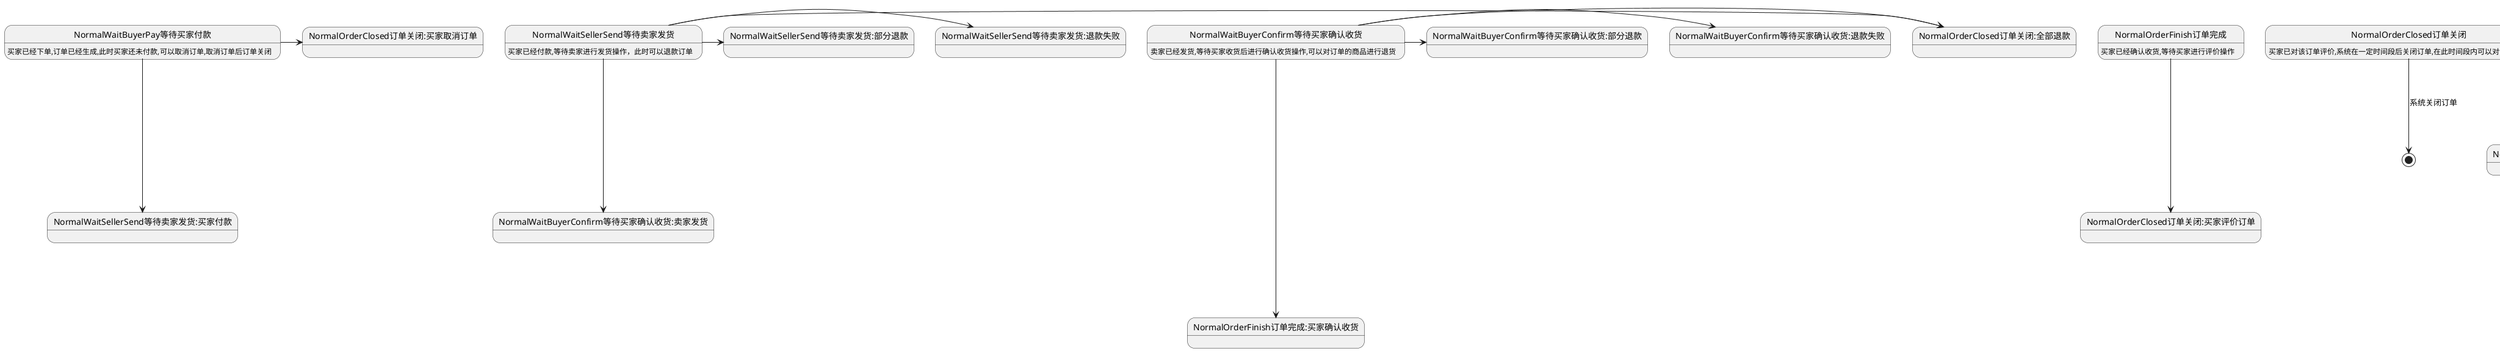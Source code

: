 
@startuml
NormalWaitBuyerPay等待买家付款:买家已经下单,订单已经生成,此时买家还未付款,可以取消订单,取消订单后订单关闭
NormalWaitSellerSend等待卖家发货:买家已经付款,等待卖家进行发货操作，此时可以退款订单
NormalWaitBuyerConfirm等待买家确认收货:卖家已经发货,等待买家收货后进行确认收货操作,可以对订单的商品进行退货
NormalOrderFinish订单完成:买家已经确认收货,等待买家进行评价操作
NormalOrderClosed订单关闭:买家已对该订单评价,系统在一定时间段后关闭订单,在此时间段内可以对订单进行追评


[*] -d--> NormalWaitBuyerPay等待买家付款:买家下单
NormalWaitBuyerPay等待买家付款 -d---> NormalWaitSellerSend等待卖家发货:买家付款
NormalWaitSellerSend等待卖家发货 -d---> NormalWaitBuyerConfirm等待买家确认收货:卖家发货
NormalWaitBuyerConfirm等待买家确认收货 -d-----> NormalOrderFinish订单完成:买家确认收货
NormalOrderFinish订单完成 -d---> NormalOrderClosed订单关闭:买家评价订单


NormalWaitBuyerPay等待买家付款 -> NormalOrderClosed订单关闭:买家取消订单


NormalWaitSellerSend等待卖家发货 -> NormalOrderClosed订单关闭:全部退款
NormalWaitSellerSend等待卖家发货 -> NormalWaitSellerSend等待卖家发货:退款失败
NormalWaitSellerSend等待卖家发货 -> NormalWaitSellerSend等待卖家发货:部分退款


NormalWaitBuyerConfirm等待买家确认收货 -> NormalOrderClosed订单关闭:全部退款
NormalWaitBuyerConfirm等待买家确认收货 -> NormalWaitBuyerConfirm等待买家确认收货:退款失败
NormalWaitBuyerConfirm等待买家确认收货 -> NormalWaitBuyerConfirm等待买家确认收货:部分退款


NormalOrderClosed订单关闭 -d--> [*]:系统关闭订单
@enduml



        
   